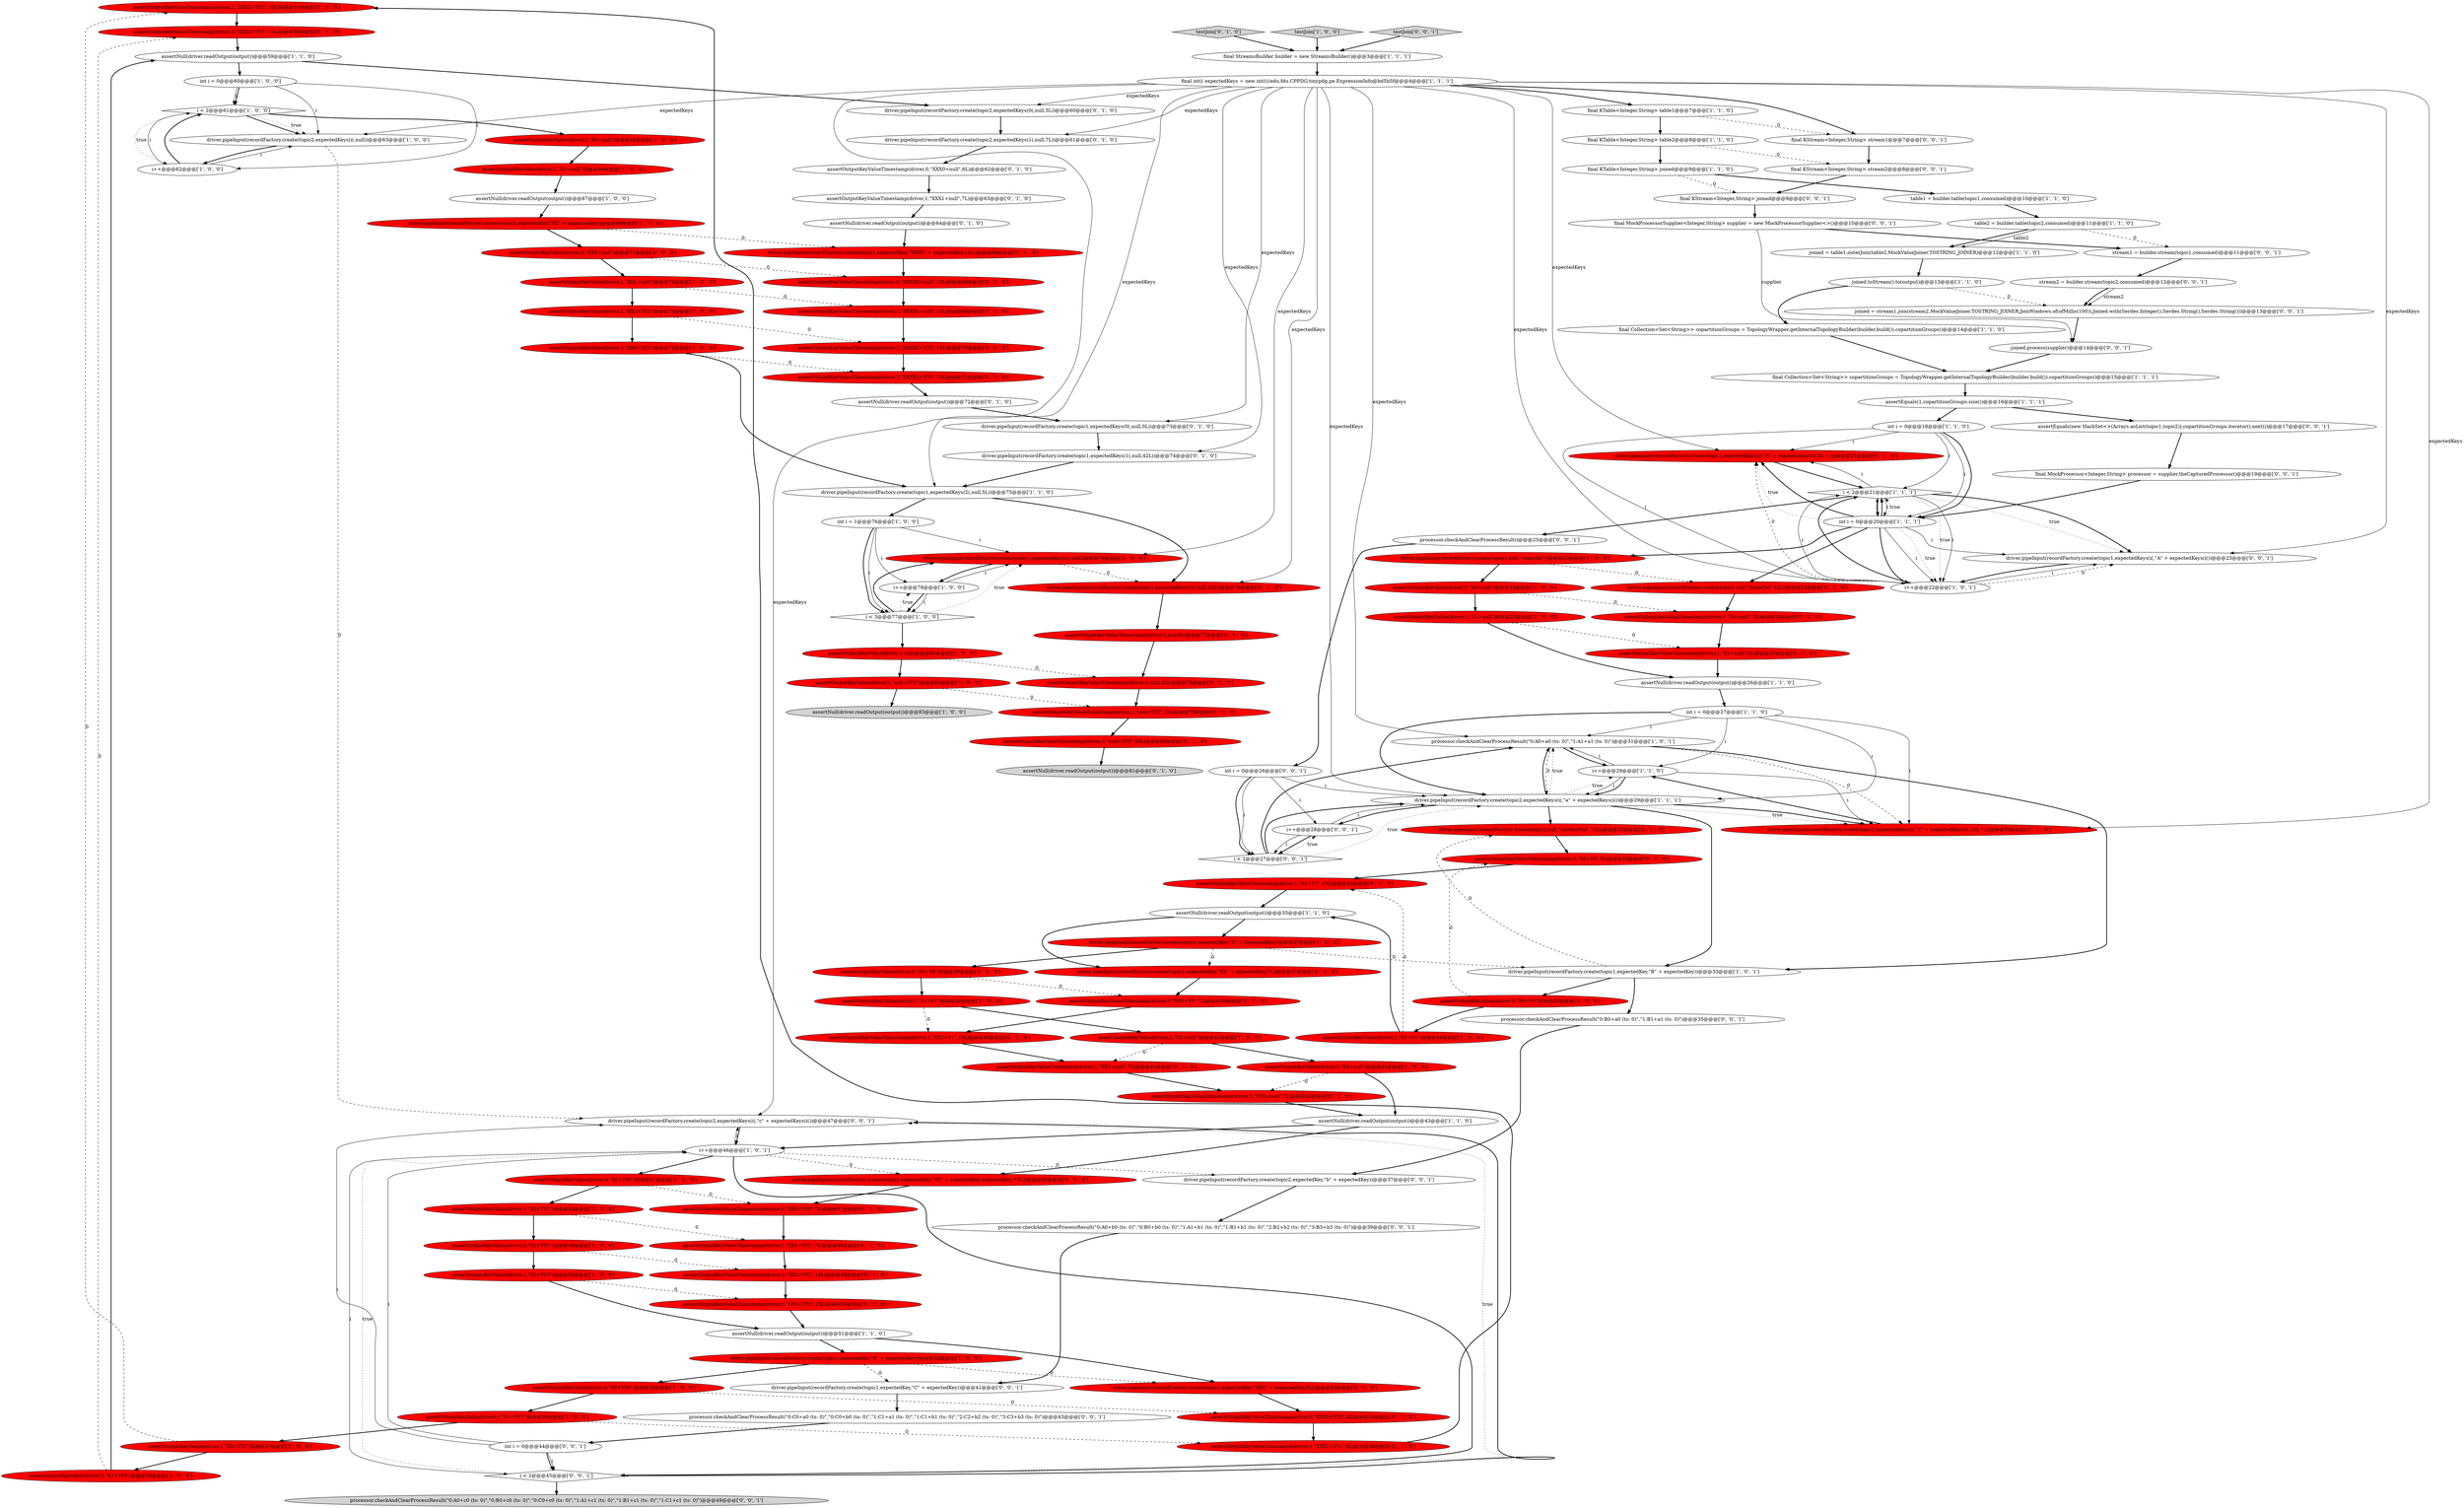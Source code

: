 digraph {
82 [style = filled, label = "assertOutputKeyValueTimestamp(driver,2,\"XXX2+YY2\",10L)@@@57@@@['0', '1', '0']", fillcolor = red, shape = ellipse image = "AAA1AAABBB2BBB"];
28 [style = filled, label = "i++@@@29@@@['1', '1', '0']", fillcolor = white, shape = ellipse image = "AAA0AAABBB1BBB"];
89 [style = filled, label = "assertOutputKeyValueTimestamp(driver,0,\"XXXX0+null\",13L)@@@68@@@['0', '1', '0']", fillcolor = red, shape = ellipse image = "AAA1AAABBB2BBB"];
47 [style = filled, label = "assertNull(driver.readOutput(output))@@@35@@@['1', '1', '0']", fillcolor = white, shape = ellipse image = "AAA0AAABBB1BBB"];
114 [style = filled, label = "processor.checkAndClearProcessResult()@@@25@@@['0', '0', '1']", fillcolor = white, shape = ellipse image = "AAA0AAABBB3BBB"];
19 [style = filled, label = "assertOutputKeyValue(driver,1,\"X1+null\")@@@25@@@['1', '0', '0']", fillcolor = red, shape = ellipse image = "AAA1AAABBB1BBB"];
1 [style = filled, label = "assertOutputKeyValue(driver,3,\"XX3+YY3\")@@@74@@@['1', '0', '0']", fillcolor = red, shape = ellipse image = "AAA1AAABBB1BBB"];
54 [style = filled, label = "processor.checkAndClearProcessResult(\"0:A0+a0 (ts: 0)\",\"1:A1+a1 (ts: 0)\")@@@31@@@['1', '0', '1']", fillcolor = white, shape = ellipse image = "AAA0AAABBB1BBB"];
17 [style = filled, label = "assertOutputKeyValue(driver,2,\"X2+YY2\")@@@49@@@['1', '0', '0']", fillcolor = red, shape = ellipse image = "AAA1AAABBB1BBB"];
85 [style = filled, label = "driver.pipeInput(recordFactory.create(topic1,expectedKeys(i(,\"X\" + expectedKeys(i(,5L + i))@@@21@@@['0', '1', '0']", fillcolor = red, shape = ellipse image = "AAA1AAABBB2BBB"];
74 [style = filled, label = "assertOutputKeyValueTimestamp(driver,0,\"XX0+YY0\",7L)@@@47@@@['0', '1', '0']", fillcolor = red, shape = ellipse image = "AAA1AAABBB2BBB"];
128 [style = filled, label = "final KStream<Integer,String> stream1@@@7@@@['0', '0', '1']", fillcolor = white, shape = ellipse image = "AAA0AAABBB3BBB"];
14 [style = filled, label = "final KTable<Integer,String> table2@@@8@@@['1', '1', '0']", fillcolor = white, shape = ellipse image = "AAA0AAABBB1BBB"];
91 [style = filled, label = "assertOutputKeyValueTimestamp(driver,3,\"null+YY3\",20L)@@@80@@@['0', '1', '0']", fillcolor = red, shape = ellipse image = "AAA1AAABBB2BBB"];
113 [style = filled, label = "processor.checkAndClearProcessResult(\"0:C0+a0 (ts: 0)\",\"0:C0+b0 (ts: 0)\",\"1:C1+a1 (ts: 0)\",\"1:C1+b1 (ts: 0)\",\"2:C2+b2 (ts: 0)\",\"3:C3+b3 (ts: 0)\")@@@43@@@['0', '0', '1']", fillcolor = white, shape = ellipse image = "AAA0AAABBB3BBB"];
20 [style = filled, label = "driver.pipeInput(recordFactory.create(topic1,expectedKey,\"XX\" + expectedKey))@@@69@@@['1', '0', '0']", fillcolor = red, shape = ellipse image = "AAA1AAABBB1BBB"];
59 [style = filled, label = "driver.pipeInput(recordFactory.create(topic1,expectedKey,\"B\" + expectedKey))@@@33@@@['1', '0', '1']", fillcolor = white, shape = ellipse image = "AAA0AAABBB1BBB"];
70 [style = filled, label = "assertOutputKeyValueTimestamp(driver,3,\"XX3+YY3\",15L)@@@50@@@['0', '1', '0']", fillcolor = red, shape = ellipse image = "AAA1AAABBB2BBB"];
100 [style = filled, label = "driver.pipeInput(recordFactory.create(topic2,expectedKeys(1(,null,7L))@@@61@@@['0', '1', '0']", fillcolor = white, shape = ellipse image = "AAA0AAABBB2BBB"];
121 [style = filled, label = "i++@@@28@@@['0', '0', '1']", fillcolor = white, shape = ellipse image = "AAA0AAABBB3BBB"];
105 [style = filled, label = "assertOutputKeyValueTimestamp(driver,1,null,42L)@@@78@@@['0', '1', '0']", fillcolor = red, shape = ellipse image = "AAA1AAABBB2BBB"];
60 [style = filled, label = "assertNull(driver.readOutput(output))@@@83@@@['1', '0', '0']", fillcolor = lightgray, shape = ellipse image = "AAA0AAABBB1BBB"];
83 [style = filled, label = "assertOutputKeyValueTimestamp(driver,3,\"XXXX3+YY3\",15L)@@@71@@@['0', '1', '0']", fillcolor = red, shape = ellipse image = "AAA1AAABBB2BBB"];
76 [style = filled, label = "assertOutputKeyValueTimestamp(driver,0,\"XX0+Y0\",7L)@@@39@@@['0', '1', '0']", fillcolor = red, shape = ellipse image = "AAA1AAABBB2BBB"];
42 [style = filled, label = "driver.pipeInput(recordFactory.create(topic1,expectedKeys(i(,null))@@@79@@@['1', '0', '0']", fillcolor = red, shape = ellipse image = "AAA1AAABBB1BBB"];
18 [style = filled, label = "assertOutputKeyValue(driver,0,\"X0+YY0\")@@@47@@@['1', '0', '0']", fillcolor = red, shape = ellipse image = "AAA1AAABBB1BBB"];
36 [style = filled, label = "assertOutputKeyValue(driver,0,\"XX0+null\")@@@71@@@['1', '0', '0']", fillcolor = red, shape = ellipse image = "AAA1AAABBB1BBB"];
12 [style = filled, label = "int i = 0@@@18@@@['1', '1', '0']", fillcolor = white, shape = ellipse image = "AAA0AAABBB1BBB"];
22 [style = filled, label = "assertOutputKeyValue(driver,1,\"X1+Y1\")@@@34@@@['1', '0', '0']", fillcolor = red, shape = ellipse image = "AAA1AAABBB1BBB"];
49 [style = filled, label = "assertOutputKeyValue(driver,0,\"X0+Y0\")@@@33@@@['1', '0', '0']", fillcolor = red, shape = ellipse image = "AAA1AAABBB1BBB"];
52 [style = filled, label = "assertNull(driver.readOutput(output))@@@26@@@['1', '1', '0']", fillcolor = white, shape = ellipse image = "AAA0AAABBB1BBB"];
73 [style = filled, label = "driver.pipeInput(recordFactory.create(topic1,expectedKeys(3(,null,20L))@@@76@@@['0', '1', '0']", fillcolor = red, shape = ellipse image = "AAA1AAABBB2BBB"];
123 [style = filled, label = "driver.pipeInput(recordFactory.create(topic2,expectedKey,\"b\" + expectedKey))@@@37@@@['0', '0', '1']", fillcolor = white, shape = ellipse image = "AAA0AAABBB3BBB"];
27 [style = filled, label = "final KTable<Integer,String> table1@@@7@@@['1', '1', '0']", fillcolor = white, shape = ellipse image = "AAA0AAABBB1BBB"];
43 [style = filled, label = "assertNull(driver.readOutput(output))@@@67@@@['1', '0', '0']", fillcolor = white, shape = ellipse image = "AAA0AAABBB1BBB"];
38 [style = filled, label = "assertOutputKeyValue(driver,0,\"X0+null\")@@@65@@@['1', '0', '0']", fillcolor = red, shape = ellipse image = "AAA1AAABBB1BBB"];
77 [style = filled, label = "assertOutputKeyValueTimestamp(driver,2,\"XX2+null\",7L)@@@41@@@['0', '1', '0']", fillcolor = red, shape = ellipse image = "AAA1AAABBB2BBB"];
130 [style = filled, label = "joined = stream1.join(stream2,MockValueJoiner.TOSTRING_JOINER,JoinWindows.of(ofMillis(100)),Joined.with(Serdes.Integer(),Serdes.String(),Serdes.String()))@@@13@@@['0', '0', '1']", fillcolor = white, shape = ellipse image = "AAA0AAABBB3BBB"];
26 [style = filled, label = "assertNull(driver.readOutput(output))@@@59@@@['1', '1', '0']", fillcolor = white, shape = ellipse image = "AAA0AAABBB1BBB"];
41 [style = filled, label = "assertEquals(1,copartitionGroups.size())@@@16@@@['1', '1', '1']", fillcolor = white, shape = ellipse image = "AAA0AAABBB1BBB"];
98 [style = filled, label = "assertOutputKeyValueTimestamp(driver,0,\"X0+Y0\",5L)@@@33@@@['0', '1', '0']", fillcolor = red, shape = ellipse image = "AAA1AAABBB2BBB"];
29 [style = filled, label = "assertOutputKeyValue(driver,1,\"X1+null\")@@@66@@@['1', '0', '0']", fillcolor = red, shape = ellipse image = "AAA1AAABBB1BBB"];
72 [style = filled, label = "driver.pipeInput(recordFactory.create(topic2,expectedKeys(i(,\"Y\" + expectedKeys(i(,10L * i))@@@30@@@['0', '1', '0']", fillcolor = red, shape = ellipse image = "AAA1AAABBB2BBB"];
48 [style = filled, label = "i++@@@46@@@['1', '0', '1']", fillcolor = white, shape = ellipse image = "AAA0AAABBB1BBB"];
109 [style = filled, label = "assertOutputKeyValueTimestamp(driver,3,\"XXX3+YY3\",15L)@@@58@@@['0', '1', '0']", fillcolor = red, shape = ellipse image = "AAA1AAABBB2BBB"];
87 [style = filled, label = "assertOutputKeyValueTimestamp(driver,1,\"XXX1+YY1\",6L)@@@56@@@['0', '1', '0']", fillcolor = red, shape = ellipse image = "AAA1AAABBB2BBB"];
69 [style = filled, label = "assertOutputKeyValueTimestamp(driver,0,null,0L)@@@77@@@['0', '1', '0']", fillcolor = red, shape = ellipse image = "AAA1AAABBB2BBB"];
40 [style = filled, label = "i < 2@@@21@@@['1', '1', '1']", fillcolor = white, shape = diamond image = "AAA0AAABBB1BBB"];
33 [style = filled, label = "driver.pipeInput(recordFactory.create(topic2,expectedKeys(i(,\"a\" + expectedKeys(i())@@@29@@@['1', '1', '1']", fillcolor = white, shape = ellipse image = "AAA0AAABBB1BBB"];
0 [style = filled, label = "int i = 0@@@20@@@['1', '1', '1']", fillcolor = white, shape = ellipse image = "AAA0AAABBB1BBB"];
75 [style = filled, label = "assertOutputKeyValueTimestamp(driver,1,\"XXX1+null\",7L)@@@63@@@['0', '1', '0']", fillcolor = white, shape = ellipse image = "AAA0AAABBB2BBB"];
51 [style = filled, label = "assertOutputKeyValue(driver,2,\"X2+null\")@@@41@@@['1', '0', '0']", fillcolor = red, shape = ellipse image = "AAA1AAABBB1BBB"];
133 [style = filled, label = "i < 2@@@45@@@['0', '0', '1']", fillcolor = white, shape = diamond image = "AAA0AAABBB3BBB"];
34 [style = filled, label = "assertOutputKeyValue(driver,3,\"X3+null\")@@@42@@@['1', '0', '0']", fillcolor = red, shape = ellipse image = "AAA1AAABBB1BBB"];
118 [style = filled, label = "testJoin['0', '0', '1']", fillcolor = lightgray, shape = diamond image = "AAA0AAABBB3BBB"];
44 [style = filled, label = "assertOutputKeyValue(driver,0,\"X0+YY0\")@@@55@@@['1', '0', '0']", fillcolor = red, shape = ellipse image = "AAA1AAABBB1BBB"];
95 [style = filled, label = "driver.pipeInput(recordFactory.create(topic1,expectedKeys(1(,null,42L))@@@74@@@['0', '1', '0']", fillcolor = white, shape = ellipse image = "AAA0AAABBB2BBB"];
45 [style = filled, label = "int i = 0@@@60@@@['1', '0', '0']", fillcolor = white, shape = ellipse image = "AAA0AAABBB1BBB"];
30 [style = filled, label = "assertOutputKeyValue(driver,3,\"X3+YY3\")@@@58@@@['1', '0', '0']", fillcolor = red, shape = ellipse image = "AAA1AAABBB1BBB"];
122 [style = filled, label = "joined.process(supplier)@@@14@@@['0', '0', '1']", fillcolor = white, shape = ellipse image = "AAA0AAABBB3BBB"];
96 [style = filled, label = "testJoin['0', '1', '0']", fillcolor = lightgray, shape = diamond image = "AAA0AAABBB2BBB"];
2 [style = filled, label = "joined.toStream().to(output)@@@13@@@['1', '1', '0']", fillcolor = white, shape = ellipse image = "AAA0AAABBB1BBB"];
50 [style = filled, label = "assertOutputKeyValue(driver,0,\"X0+Y0\")@@@39@@@['1', '0', '0']", fillcolor = red, shape = ellipse image = "AAA1AAABBB1BBB"];
99 [style = filled, label = "driver.pipeInput(recordFactory.create(topic1,null,\"SomeVal\",42L))@@@23@@@['0', '1', '0']", fillcolor = red, shape = ellipse image = "AAA1AAABBB2BBB"];
11 [style = filled, label = "final StreamsBuilder builder = new StreamsBuilder()@@@3@@@['1', '1', '1']", fillcolor = white, shape = ellipse image = "AAA0AAABBB1BBB"];
110 [style = filled, label = "final MockProcessor<Integer,String> processor = supplier.theCapturedProcessor()@@@19@@@['0', '0', '1']", fillcolor = white, shape = ellipse image = "AAA0AAABBB3BBB"];
108 [style = filled, label = "assertOutputKeyValueTimestamp(driver,1,\"XX1+YY1\",7L)@@@48@@@['0', '1', '0']", fillcolor = red, shape = ellipse image = "AAA1AAABBB2BBB"];
31 [style = filled, label = "assertOutputKeyValue(driver,1,null)@@@81@@@['1', '0', '0']", fillcolor = red, shape = ellipse image = "AAA1AAABBB1BBB"];
8 [style = filled, label = "assertOutputKeyValue(driver,1,\"X1+YY1\")@@@48@@@['1', '0', '0']", fillcolor = red, shape = ellipse image = "AAA1AAABBB1BBB"];
78 [style = filled, label = "driver.pipeInput(recordFactory.create(topic1,expectedKey,\"XXX\" + expectedKey,6L))@@@53@@@['0', '1', '0']", fillcolor = red, shape = ellipse image = "AAA1AAABBB2BBB"];
25 [style = filled, label = "joined = table1.outerJoin(table2,MockValueJoiner.TOSTRING_JOINER)@@@12@@@['1', '1', '0']", fillcolor = white, shape = ellipse image = "AAA0AAABBB1BBB"];
90 [style = filled, label = "assertNull(driver.readOutput(output))@@@72@@@['0', '1', '0']", fillcolor = white, shape = ellipse image = "AAA0AAABBB2BBB"];
9 [style = filled, label = "driver.pipeInput(recordFactory.create(topic1,null,\"SomeVal\"))@@@23@@@['1', '0', '0']", fillcolor = red, shape = ellipse image = "AAA1AAABBB1BBB"];
15 [style = filled, label = "assertOutputKeyValue(driver,1,\"X1+Y1\")@@@40@@@['1', '0', '0']", fillcolor = red, shape = ellipse image = "AAA1AAABBB1BBB"];
79 [style = filled, label = "assertOutputKeyValueTimestamp(driver,2,\"XXXX2+YY2\",13L)@@@70@@@['0', '1', '0']", fillcolor = red, shape = ellipse image = "AAA1AAABBB2BBB"];
104 [style = filled, label = "driver.pipeInput(recordFactory.create(topic1,expectedKeys(0(,null,0L))@@@73@@@['0', '1', '0']", fillcolor = white, shape = ellipse image = "AAA0AAABBB2BBB"];
32 [style = filled, label = "assertOutputKeyValue(driver,1,\"X1+YY1\")@@@56@@@['1', '0', '0']", fillcolor = red, shape = ellipse image = "AAA1AAABBB1BBB"];
10 [style = filled, label = "driver.pipeInput(recordFactory.create(topic1,expectedKeys(2(,null,5L))@@@75@@@['1', '1', '0']", fillcolor = white, shape = ellipse image = "AAA0AAABBB1BBB"];
16 [style = filled, label = "assertOutputKeyValue(driver,2,\"null+YY2\")@@@82@@@['1', '0', '0']", fillcolor = red, shape = ellipse image = "AAA1AAABBB1BBB"];
107 [style = filled, label = "driver.pipeInput(recordFactory.create(topic1,expectedKey,\"XXXX\" + expectedKey,13L))@@@66@@@['0', '1', '0']", fillcolor = red, shape = ellipse image = "AAA1AAABBB2BBB"];
81 [style = filled, label = "assertOutputKeyValueTimestamp(driver,2,\"XX2+YY2\",10L)@@@49@@@['0', '1', '0']", fillcolor = red, shape = ellipse image = "AAA1AAABBB2BBB"];
117 [style = filled, label = "final MockProcessorSupplier<Integer,String> supplier = new MockProcessorSupplier<>()@@@10@@@['0', '0', '1']", fillcolor = white, shape = ellipse image = "AAA0AAABBB3BBB"];
66 [style = filled, label = "driver.pipeInput(recordFactory.create(topic1,expectedKey,\"X\" + expectedKey))@@@53@@@['1', '0', '0']", fillcolor = red, shape = ellipse image = "AAA1AAABBB1BBB"];
56 [style = filled, label = "assertOutputKeyValue(driver,2,\"XX2+YY2\")@@@73@@@['1', '0', '0']", fillcolor = red, shape = ellipse image = "AAA1AAABBB1BBB"];
6 [style = filled, label = "i < 2@@@61@@@['1', '0', '0']", fillcolor = white, shape = diamond image = "AAA0AAABBB1BBB"];
68 [style = filled, label = "assertOutputKeyValueTimestamp(driver,2,\"null+YY2\",10L)@@@79@@@['0', '1', '0']", fillcolor = red, shape = ellipse image = "AAA1AAABBB2BBB"];
55 [style = filled, label = "assertOutputKeyValue(driver,2,\"X2+YY2\")@@@57@@@['1', '0', '0']", fillcolor = red, shape = ellipse image = "AAA1AAABBB1BBB"];
80 [style = filled, label = "assertNull(driver.readOutput(output))@@@81@@@['0', '1', '0']", fillcolor = lightgray, shape = ellipse image = "AAA0AAABBB2BBB"];
101 [style = filled, label = "driver.pipeInput(recordFactory.create(topic2,null,\"AnotherVal\",73L))@@@32@@@['0', '1', '0']", fillcolor = red, shape = ellipse image = "AAA1AAABBB2BBB"];
111 [style = filled, label = "int i = 0@@@44@@@['0', '0', '1']", fillcolor = white, shape = ellipse image = "AAA0AAABBB3BBB"];
129 [style = filled, label = "stream1 = builder.stream(topic1,consumed)@@@11@@@['0', '0', '1']", fillcolor = white, shape = ellipse image = "AAA0AAABBB3BBB"];
58 [style = filled, label = "assertOutputKeyValue(driver,0,\"X0+null\")@@@24@@@['1', '0', '0']", fillcolor = red, shape = ellipse image = "AAA1AAABBB1BBB"];
84 [style = filled, label = "assertNull(driver.readOutput(output))@@@64@@@['0', '1', '0']", fillcolor = white, shape = ellipse image = "AAA0AAABBB2BBB"];
46 [style = filled, label = "int i = 0@@@27@@@['1', '1', '0']", fillcolor = white, shape = ellipse image = "AAA0AAABBB1BBB"];
119 [style = filled, label = "final KStream<Integer,String> joined@@@9@@@['0', '0', '1']", fillcolor = white, shape = ellipse image = "AAA0AAABBB3BBB"];
93 [style = filled, label = "assertOutputKeyValueTimestamp(driver,1,\"XX1+Y1\",10L)@@@40@@@['0', '1', '0']", fillcolor = red, shape = ellipse image = "AAA1AAABBB2BBB"];
37 [style = filled, label = "final KTable<Integer,String> joined@@@9@@@['1', '1', '0']", fillcolor = white, shape = ellipse image = "AAA0AAABBB1BBB"];
102 [style = filled, label = "driver.pipeInput(recordFactory.create(topic1,expectedKey,\"XX\" + expectedKey,7L))@@@37@@@['0', '1', '0']", fillcolor = red, shape = ellipse image = "AAA1AAABBB2BBB"];
57 [style = filled, label = "i++@@@78@@@['1', '0', '0']", fillcolor = white, shape = ellipse image = "AAA0AAABBB1BBB"];
126 [style = filled, label = "driver.pipeInput(recordFactory.create(topic2,expectedKeys(i(,\"c\" + expectedKeys(i())@@@47@@@['0', '0', '1']", fillcolor = white, shape = ellipse image = "AAA0AAABBB3BBB"];
35 [style = filled, label = "driver.pipeInput(recordFactory.create(topic1,expectedKey,\"X\" + expectedKey))@@@37@@@['1', '0', '0']", fillcolor = red, shape = ellipse image = "AAA1AAABBB1BBB"];
62 [style = filled, label = "final Collection<Set<String>> copartitionGroups = TopologyWrapper.getInternalTopologyBuilder(builder.build()).copartitionGroups()@@@14@@@['1', '1', '0']", fillcolor = white, shape = ellipse image = "AAA0AAABBB1BBB"];
64 [style = filled, label = "table1 = builder.table(topic1,consumed)@@@10@@@['1', '1', '0']", fillcolor = white, shape = ellipse image = "AAA0AAABBB1BBB"];
131 [style = filled, label = "int i = 0@@@26@@@['0', '0', '1']", fillcolor = white, shape = ellipse image = "AAA0AAABBB3BBB"];
53 [style = filled, label = "int i = 1@@@76@@@['1', '0', '0']", fillcolor = white, shape = ellipse image = "AAA0AAABBB1BBB"];
125 [style = filled, label = "driver.pipeInput(recordFactory.create(topic1,expectedKey,\"C\" + expectedKey))@@@41@@@['0', '0', '1']", fillcolor = white, shape = ellipse image = "AAA0AAABBB3BBB"];
71 [style = filled, label = "assertOutputKeyValueTimestamp(driver,0,\"X0+null\",5L)@@@24@@@['0', '1', '0']", fillcolor = red, shape = ellipse image = "AAA1AAABBB2BBB"];
112 [style = filled, label = "processor.checkAndClearProcessResult(\"0:A0+c0 (ts: 0)\",\"0:B0+c0 (ts: 0)\",\"0:C0+c0 (ts: 0)\",\"1:A1+c1 (ts: 0)\",\"1:B1+c1 (ts: 0)\",\"1:C1+c1 (ts: 0)\")@@@49@@@['0', '0', '1']", fillcolor = lightgray, shape = ellipse image = "AAA0AAABBB3BBB"];
61 [style = filled, label = "assertNull(driver.readOutput(output))@@@51@@@['1', '1', '0']", fillcolor = white, shape = ellipse image = "AAA0AAABBB1BBB"];
124 [style = filled, label = "i < 2@@@27@@@['0', '0', '1']", fillcolor = white, shape = diamond image = "AAA0AAABBB3BBB"];
120 [style = filled, label = "processor.checkAndClearProcessResult(\"0:B0+a0 (ts: 0)\",\"1:B1+a1 (ts: 0)\")@@@35@@@['0', '0', '1']", fillcolor = white, shape = ellipse image = "AAA0AAABBB3BBB"];
103 [style = filled, label = "assertOutputKeyValueTimestamp(driver,3,\"XX3+null\",7L)@@@42@@@['0', '1', '0']", fillcolor = red, shape = ellipse image = "AAA1AAABBB2BBB"];
88 [style = filled, label = "driver.pipeInput(recordFactory.create(topic2,expectedKeys(0(,null,5L))@@@60@@@['0', '1', '0']", fillcolor = white, shape = ellipse image = "AAA0AAABBB2BBB"];
63 [style = filled, label = "final Collection<Set<String>> copartitionGroups = TopologyWrapper.getInternalTopologyBuilder(builder.build()).copartitionGroups()@@@15@@@['1', '1', '1']", fillcolor = white, shape = ellipse image = "AAA0AAABBB1BBB"];
39 [style = filled, label = "final int(( expectedKeys = new int((((edu.fdu.CPPDG.tinypdg.pe.ExpressionInfo@bd5b5f@@@4@@@['1', '1', '1']", fillcolor = white, shape = ellipse image = "AAA0AAABBB1BBB"];
23 [style = filled, label = "i < 3@@@77@@@['1', '0', '0']", fillcolor = white, shape = diamond image = "AAA0AAABBB1BBB"];
97 [style = filled, label = "assertOutputKeyValueTimestamp(driver,1,\"XXXX1+null\",13L)@@@69@@@['0', '1', '0']", fillcolor = red, shape = ellipse image = "AAA1AAABBB2BBB"];
13 [style = filled, label = "assertOutputKeyValue(driver,3,\"X3+YY3\")@@@50@@@['1', '0', '0']", fillcolor = red, shape = ellipse image = "AAA1AAABBB1BBB"];
115 [style = filled, label = "assertEquals(new HashSet<>(Arrays.asList(topic1,topic2)),copartitionGroups.iterator().next())@@@17@@@['0', '0', '1']", fillcolor = white, shape = ellipse image = "AAA0AAABBB3BBB"];
92 [style = filled, label = "assertOutputKeyValueTimestamp(driver,0,\"XXX0+null\",6L)@@@62@@@['0', '1', '0']", fillcolor = white, shape = ellipse image = "AAA0AAABBB2BBB"];
21 [style = filled, label = "assertOutputKeyValue(driver,1,\"XX1+null\")@@@72@@@['1', '0', '0']", fillcolor = red, shape = ellipse image = "AAA1AAABBB1BBB"];
127 [style = filled, label = "final KStream<Integer,String> stream2@@@8@@@['0', '0', '1']", fillcolor = white, shape = ellipse image = "AAA0AAABBB3BBB"];
3 [style = filled, label = "driver.pipeInput(recordFactory.create(topic2,expectedKeys(i(,null))@@@63@@@['1', '0', '0']", fillcolor = white, shape = ellipse image = "AAA0AAABBB1BBB"];
67 [style = filled, label = "assertOutputKeyValueTimestamp(driver,1,\"X1+Y1\",10L)@@@34@@@['0', '1', '0']", fillcolor = red, shape = ellipse image = "AAA1AAABBB2BBB"];
5 [style = filled, label = "i++@@@22@@@['1', '0', '1']", fillcolor = white, shape = ellipse image = "AAA0AAABBB1BBB"];
94 [style = filled, label = "driver.pipeInput(recordFactory.create(topic2,expectedKey,\"YY\" + expectedKey,expectedKey * 5L))@@@45@@@['0', '1', '0']", fillcolor = red, shape = ellipse image = "AAA1AAABBB2BBB"];
7 [style = filled, label = "i++@@@62@@@['1', '0', '0']", fillcolor = white, shape = ellipse image = "AAA0AAABBB1BBB"];
86 [style = filled, label = "assertOutputKeyValueTimestamp(driver,1,\"X1+null\",6L)@@@25@@@['0', '1', '0']", fillcolor = red, shape = ellipse image = "AAA1AAABBB2BBB"];
65 [style = filled, label = "table2 = builder.table(topic2,consumed)@@@11@@@['1', '1', '0']", fillcolor = white, shape = ellipse image = "AAA0AAABBB1BBB"];
24 [style = filled, label = "testJoin['1', '0', '0']", fillcolor = lightgray, shape = diamond image = "AAA0AAABBB1BBB"];
4 [style = filled, label = "assertNull(driver.readOutput(output))@@@43@@@['1', '1', '0']", fillcolor = white, shape = ellipse image = "AAA0AAABBB1BBB"];
134 [style = filled, label = "stream2 = builder.stream(topic2,consumed)@@@12@@@['0', '0', '1']", fillcolor = white, shape = ellipse image = "AAA0AAABBB3BBB"];
116 [style = filled, label = "processor.checkAndClearProcessResult(\"0:A0+b0 (ts: 0)\",\"0:B0+b0 (ts: 0)\",\"1:A1+b1 (ts: 0)\",\"1:B1+b1 (ts: 0)\",\"2:B2+b2 (ts: 0)\",\"3:B3+b3 (ts: 0)\")@@@39@@@['0', '0', '1']", fillcolor = white, shape = ellipse image = "AAA0AAABBB3BBB"];
106 [style = filled, label = "assertOutputKeyValueTimestamp(driver,0,\"XXX0+YY0\",6L)@@@55@@@['0', '1', '0']", fillcolor = red, shape = ellipse image = "AAA1AAABBB2BBB"];
132 [style = filled, label = "driver.pipeInput(recordFactory.create(topic1,expectedKeys(i(,\"A\" + expectedKeys(i())@@@23@@@['0', '0', '1']", fillcolor = white, shape = ellipse image = "AAA0AAABBB3BBB"];
102->76 [style = bold, label=""];
6->3 [style = bold, label=""];
69->105 [style = bold, label=""];
61->66 [style = bold, label=""];
59->49 [style = bold, label=""];
119->117 [style = bold, label=""];
28->54 [style = solid, label="i"];
124->54 [style = bold, label=""];
0->5 [style = dotted, label="true"];
56->1 [style = bold, label=""];
7->3 [style = solid, label="i"];
5->132 [style = solid, label="i"];
17->81 [style = dashed, label="0"];
28->72 [style = solid, label="i"];
33->28 [style = dotted, label="true"];
31->105 [style = dashed, label="0"];
68->91 [style = bold, label=""];
39->132 [style = solid, label="expectedKeys"];
10->53 [style = bold, label=""];
28->33 [style = solid, label="i"];
33->72 [style = dotted, label="true"];
134->130 [style = solid, label="stream2"];
40->5 [style = dotted, label="true"];
21->97 [style = dashed, label="0"];
26->88 [style = bold, label=""];
88->100 [style = bold, label=""];
111->133 [style = solid, label="i"];
111->48 [style = solid, label="i"];
116->125 [style = bold, label=""];
100->92 [style = bold, label=""];
16->60 [style = bold, label=""];
49->22 [style = bold, label=""];
9->58 [style = bold, label=""];
58->71 [style = dashed, label="0"];
87->82 [style = bold, label=""];
46->28 [style = solid, label="i"];
12->40 [style = solid, label="i"];
39->126 [style = solid, label="expectedKeys"];
133->48 [style = dotted, label="true"];
20->107 [style = dashed, label="0"];
21->56 [style = bold, label=""];
71->86 [style = bold, label=""];
45->6 [style = bold, label=""];
35->50 [style = bold, label=""];
86->52 [style = bold, label=""];
124->33 [style = dotted, label="true"];
39->33 [style = solid, label="expectedKeys"];
24->11 [style = bold, label=""];
114->131 [style = bold, label=""];
63->41 [style = bold, label=""];
107->89 [style = bold, label=""];
22->47 [style = bold, label=""];
104->95 [style = bold, label=""];
131->124 [style = solid, label="i"];
133->126 [style = dotted, label="true"];
134->130 [style = bold, label=""];
3->126 [style = dashed, label="0"];
29->43 [style = bold, label=""];
67->47 [style = bold, label=""];
58->19 [style = bold, label=""];
40->132 [style = dotted, label="true"];
0->40 [style = bold, label=""];
7->6 [style = solid, label="i"];
90->104 [style = bold, label=""];
129->134 [style = bold, label=""];
48->18 [style = bold, label=""];
111->126 [style = solid, label="i"];
32->87 [style = dashed, label="0"];
6->3 [style = dotted, label="true"];
40->85 [style = solid, label="i"];
1->83 [style = dashed, label="0"];
83->90 [style = bold, label=""];
56->79 [style = dashed, label="0"];
121->33 [style = solid, label="i"];
39->5 [style = solid, label="expectedKeys"];
14->37 [style = bold, label=""];
54->72 [style = dashed, label="0"];
79->83 [style = bold, label=""];
53->57 [style = solid, label="i"];
23->57 [style = dotted, label="true"];
5->132 [style = dashed, label="0"];
35->59 [style = dashed, label="0"];
113->111 [style = bold, label=""];
44->106 [style = dashed, label="0"];
96->11 [style = bold, label=""];
127->119 [style = bold, label=""];
8->108 [style = dashed, label="0"];
55->82 [style = dashed, label="0"];
121->124 [style = solid, label="i"];
57->42 [style = solid, label="i"];
37->119 [style = dashed, label="0"];
133->112 [style = bold, label=""];
30->26 [style = bold, label=""];
66->78 [style = dashed, label="0"];
40->0 [style = bold, label=""];
30->109 [style = dashed, label="0"];
109->26 [style = bold, label=""];
73->69 [style = bold, label=""];
23->42 [style = dotted, label="true"];
110->0 [style = bold, label=""];
45->7 [style = solid, label="i"];
25->2 [style = bold, label=""];
74->108 [style = bold, label=""];
45->3 [style = solid, label="i"];
39->104 [style = solid, label="expectedKeys"];
108->81 [style = bold, label=""];
132->5 [style = bold, label=""];
133->126 [style = bold, label=""];
0->132 [style = solid, label="i"];
0->99 [style = bold, label=""];
8->17 [style = bold, label=""];
57->23 [style = bold, label=""];
92->75 [style = bold, label=""];
6->38 [style = bold, label=""];
40->0 [style = solid, label="i"];
118->11 [style = bold, label=""];
22->67 [style = dashed, label="0"];
3->7 [style = bold, label=""];
51->77 [style = dashed, label="0"];
44->32 [style = bold, label=""];
53->42 [style = solid, label="i"];
46->33 [style = bold, label=""];
13->61 [style = bold, label=""];
7->6 [style = bold, label=""];
121->124 [style = bold, label=""];
48->123 [style = dashed, label="0"];
117->129 [style = bold, label=""];
84->107 [style = bold, label=""];
54->59 [style = bold, label=""];
6->7 [style = dotted, label="true"];
40->132 [style = bold, label=""];
42->73 [style = dashed, label="0"];
65->129 [style = dashed, label="0"];
78->106 [style = bold, label=""];
124->121 [style = dotted, label="true"];
19->86 [style = dashed, label="0"];
39->3 [style = solid, label="expectedKeys"];
39->95 [style = solid, label="expectedKeys"];
65->25 [style = bold, label=""];
2->130 [style = dashed, label="0"];
70->61 [style = bold, label=""];
23->31 [style = bold, label=""];
35->102 [style = dashed, label="0"];
94->74 [style = bold, label=""];
93->77 [style = bold, label=""];
52->46 [style = bold, label=""];
61->78 [style = bold, label=""];
27->14 [style = bold, label=""];
125->113 [style = bold, label=""];
95->10 [style = bold, label=""];
40->5 [style = solid, label="i"];
34->103 [style = dashed, label="0"];
43->20 [style = bold, label=""];
99->71 [style = bold, label=""];
48->126 [style = solid, label="i"];
27->128 [style = dashed, label="0"];
59->101 [style = dashed, label="0"];
53->23 [style = solid, label="i"];
13->70 [style = dashed, label="0"];
33->72 [style = bold, label=""];
131->124 [style = bold, label=""];
5->40 [style = solid, label="i"];
131->121 [style = solid, label="i"];
46->33 [style = solid, label="i"];
106->87 [style = bold, label=""];
50->76 [style = dashed, label="0"];
23->42 [style = bold, label=""];
103->4 [style = bold, label=""];
4->94 [style = bold, label=""];
39->54 [style = solid, label="expectedKeys"];
39->73 [style = solid, label="expectedKeys"];
33->54 [style = dotted, label="true"];
55->30 [style = bold, label=""];
39->42 [style = solid, label="expectedKeys"];
120->123 [style = bold, label=""];
42->57 [style = bold, label=""];
64->65 [style = bold, label=""];
33->59 [style = bold, label=""];
37->64 [style = bold, label=""];
72->28 [style = bold, label=""];
39->88 [style = solid, label="expectedKeys"];
33->101 [style = bold, label=""];
53->23 [style = bold, label=""];
41->115 [style = bold, label=""];
17->13 [style = bold, label=""];
18->8 [style = bold, label=""];
41->12 [style = bold, label=""];
50->15 [style = bold, label=""];
105->68 [style = bold, label=""];
65->25 [style = solid, label="table2"];
5->40 [style = bold, label=""];
4->48 [style = bold, label=""];
130->122 [style = bold, label=""];
48->133 [style = bold, label=""];
54->28 [style = bold, label=""];
46->72 [style = solid, label="i"];
39->100 [style = solid, label="expectedKeys"];
0->85 [style = dotted, label="true"];
20->36 [style = bold, label=""];
47->102 [style = bold, label=""];
0->5 [style = bold, label=""];
10->73 [style = bold, label=""];
5->85 [style = dashed, label="0"];
0->40 [style = dotted, label="true"];
0->9 [style = bold, label=""];
12->0 [style = solid, label="i"];
49->98 [style = dashed, label="0"];
98->67 [style = bold, label=""];
82->109 [style = bold, label=""];
40->114 [style = bold, label=""];
31->16 [style = bold, label=""];
46->54 [style = solid, label="i"];
48->94 [style = dashed, label="0"];
18->74 [style = dashed, label="0"];
75->84 [style = bold, label=""];
66->125 [style = dashed, label="0"];
45->6 [style = solid, label="i"];
38->29 [style = bold, label=""];
39->85 [style = solid, label="expectedKeys"];
0->40 [style = solid, label="i"];
62->63 [style = bold, label=""];
33->121 [style = bold, label=""];
39->128 [style = bold, label=""];
39->27 [style = bold, label=""];
124->33 [style = bold, label=""];
47->35 [style = bold, label=""];
12->0 [style = bold, label=""];
111->133 [style = bold, label=""];
39->10 [style = solid, label="expectedKeys"];
12->85 [style = solid, label="i"];
0->5 [style = solid, label="i"];
54->33 [style = dashed, label="0"];
57->23 [style = solid, label="i"];
36->21 [style = bold, label=""];
101->98 [style = bold, label=""];
36->89 [style = dashed, label="0"];
15->93 [style = dashed, label="0"];
77->103 [style = bold, label=""];
14->127 [style = dashed, label="0"];
32->55 [style = bold, label=""];
12->5 [style = solid, label="i"];
28->33 [style = bold, label=""];
16->68 [style = dashed, label="0"];
85->40 [style = bold, label=""];
89->97 [style = bold, label=""];
59->120 [style = bold, label=""];
131->33 [style = solid, label="i"];
126->48 [style = bold, label=""];
0->85 [style = bold, label=""];
81->70 [style = bold, label=""];
91->80 [style = bold, label=""];
122->63 [style = bold, label=""];
123->116 [style = bold, label=""];
11->39 [style = bold, label=""];
34->4 [style = bold, label=""];
117->122 [style = solid, label="supplier"];
26->45 [style = bold, label=""];
97->79 [style = bold, label=""];
51->34 [style = bold, label=""];
115->110 [style = bold, label=""];
33->54 [style = bold, label=""];
1->10 [style = bold, label=""];
76->93 [style = bold, label=""];
128->127 [style = bold, label=""];
39->72 [style = solid, label="expectedKeys"];
9->99 [style = dashed, label="0"];
66->44 [style = bold, label=""];
19->52 [style = bold, label=""];
48->133 [style = solid, label="i"];
2->62 [style = bold, label=""];
15->51 [style = bold, label=""];
}
